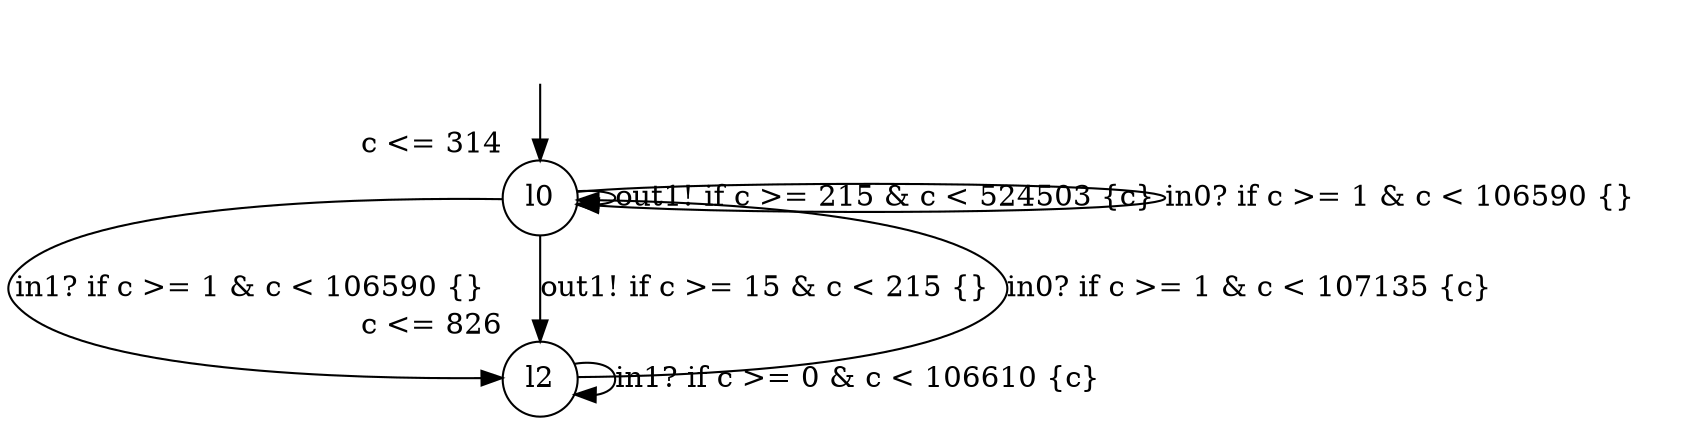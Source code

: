 digraph g {
__start0 [label="" shape="none"];
l0 [shape="circle" margin=0 label="l0", xlabel="c <= 314"];
l2 [shape="circle" margin=0 label="l2", xlabel="c <= 826"];
l0 -> l0 [label="out1! if c >= 215 & c < 524503 {c} "];
l0 -> l0 [label="in0? if c >= 1 & c < 106590 {} "];
l0 -> l2 [label="in1? if c >= 1 & c < 106590 {} "];
l0 -> l2 [label="out1! if c >= 15 & c < 215 {} "];
l2 -> l0 [label="in0? if c >= 1 & c < 107135 {c} "];
l2 -> l2 [label="in1? if c >= 0 & c < 106610 {c} "];
__start0 -> l0;
}

